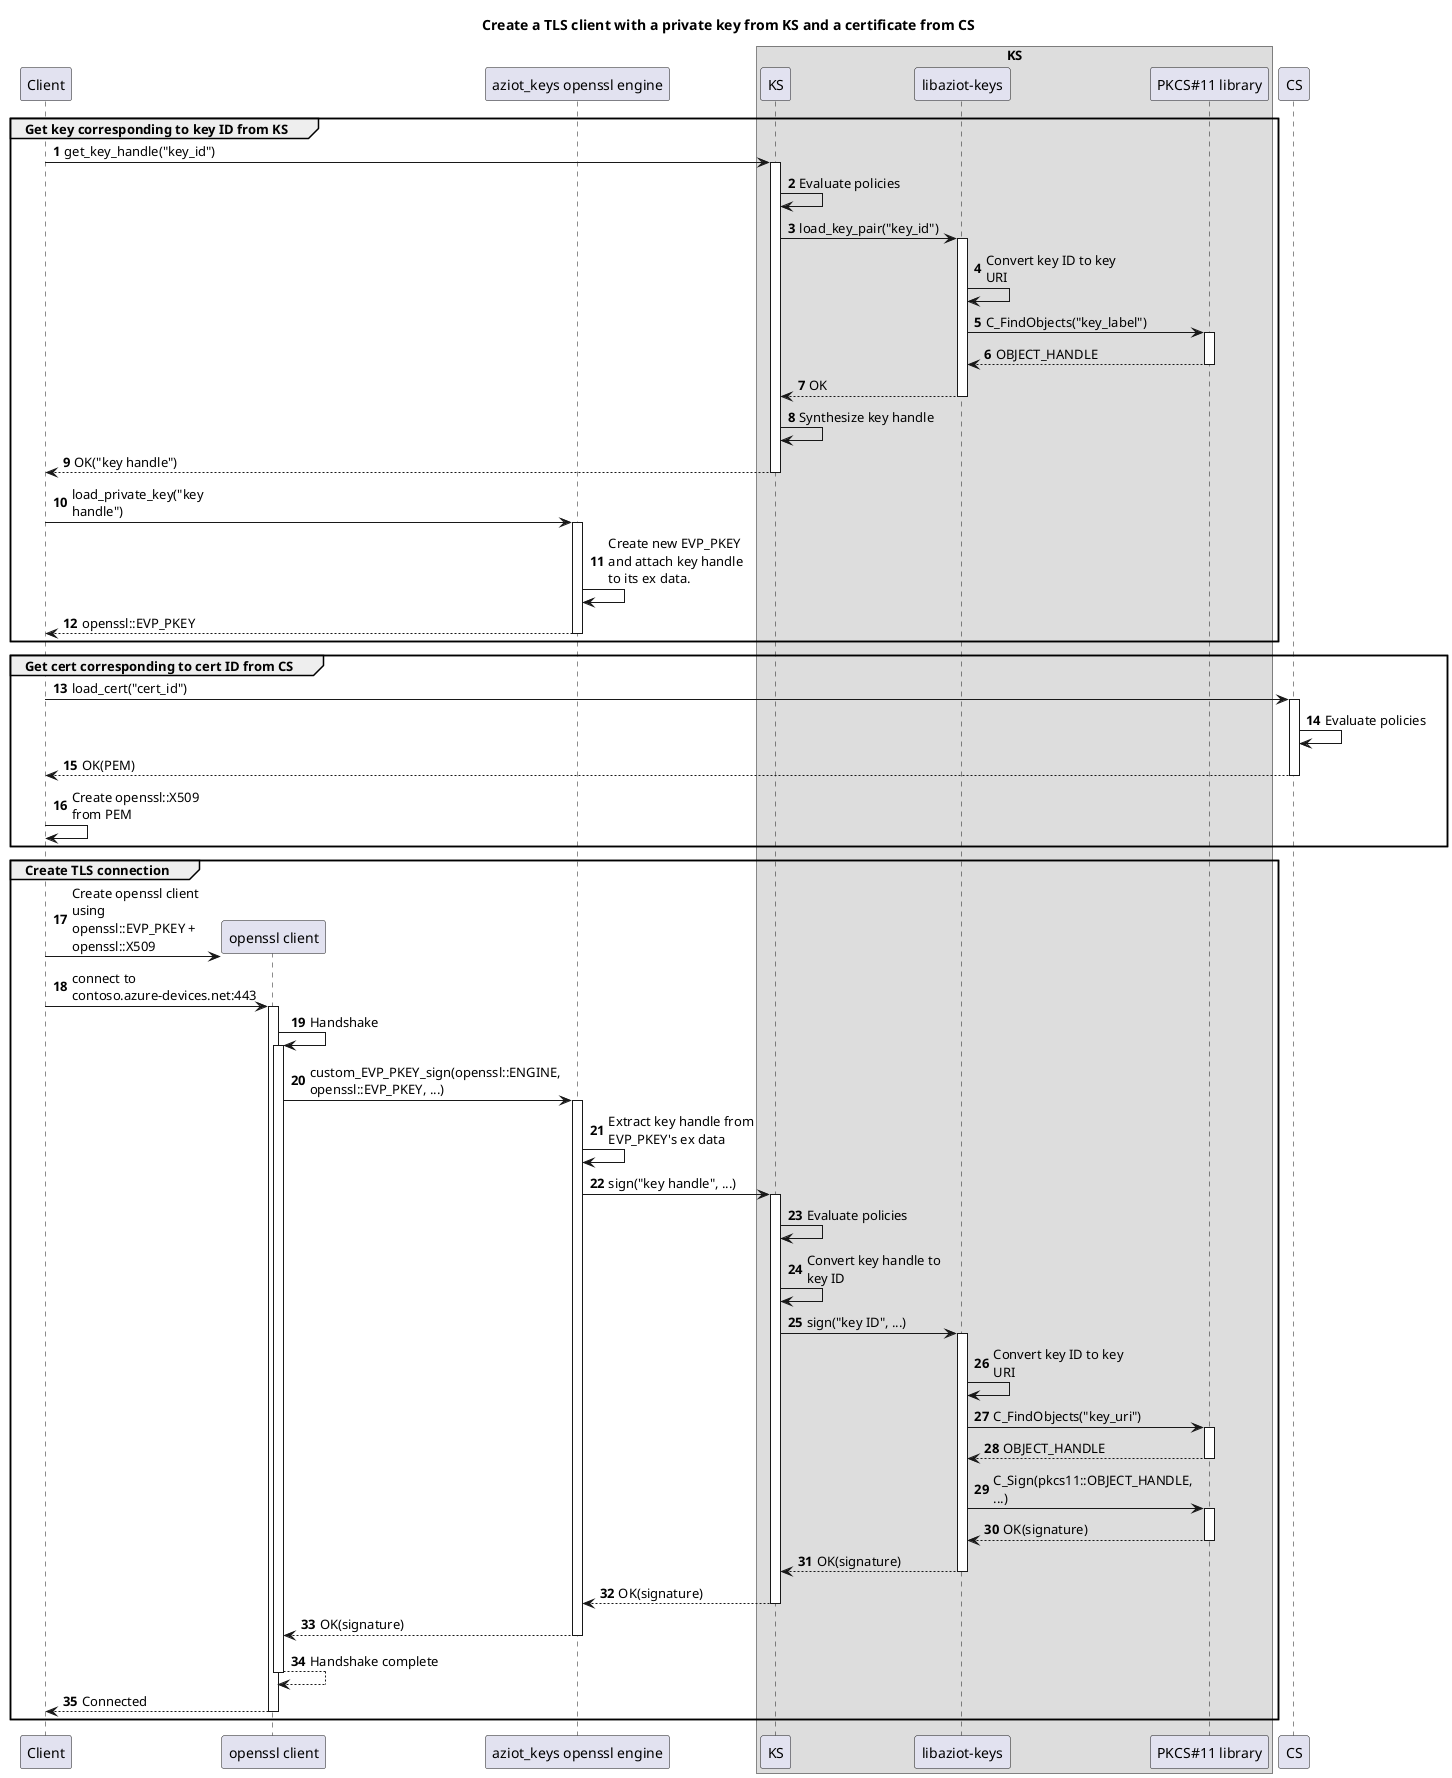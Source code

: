 @startuml

title Create a TLS client with a private key from KS and a certificate from CS
skinparam maxMessageSize 150

participant Client
participant "openssl client" as openssl
participant "aziot_keys openssl engine" as ksengine

box KS
participant KS
participant "libaziot-keys"
participant "PKCS#11 library" as pkcs11
end box

participant CS

autonumber

group Get key corresponding to key ID from KS
	Client -> KS ++: get_key_handle("key_id")
	KS -> KS: Evaluate policies
	KS -> "libaziot-keys" ++: load_key_pair("key_id")
	"libaziot-keys" -> "libaziot-keys": Convert key ID to key URI
	"libaziot-keys" -> pkcs11 ++: C_FindObjects("key_label")
	return OBJECT_HANDLE
	return OK
	KS -> KS: Synthesize key handle
	return OK("key handle")

	Client -> ksengine ++: load_private_key("key handle")
	ksengine -> ksengine: Create new EVP_PKEY and attach key handle to its ex data.
	return openssl::EVP_PKEY
end

group Get cert corresponding to cert ID from CS
	Client -> CS ++: load_cert("cert_id")
	CS -> CS: Evaluate policies
	return OK(PEM)

	Client -> Client: Create openssl::X509 from PEM
end

group Create TLS connection
	Client -> openssl **: Create openssl client using openssl::EVP_PKEY + openssl::X509
	Client -> openssl ++: connect to contoso.azure-devices.net:443

	openssl -> openssl ++: Handshake
	openssl -> ksengine ++: custom_EVP_PKEY_sign(openssl::ENGINE, openssl::EVP_PKEY, ...)
	ksengine -> ksengine: Extract key handle from EVP_PKEY's ex data
	ksengine -> KS ++: sign("key handle", ...)
	KS -> KS: Evaluate policies
	KS -> KS: Convert key handle to key ID
	KS -> "libaziot-keys" ++: sign("key ID", ...)
	"libaziot-keys" -> "libaziot-keys": Convert key ID to key URI
	"libaziot-keys" -> pkcs11 ++: C_FindObjects("key_uri")
	return OBJECT_HANDLE
	"libaziot-keys" -> pkcs11 ++: C_Sign(pkcs11::OBJECT_HANDLE, ...)
	return OK(signature)
	return OK(signature)
	return OK(signature)
	return OK(signature)
	return Handshake complete
	return Connected
end

@enduml

